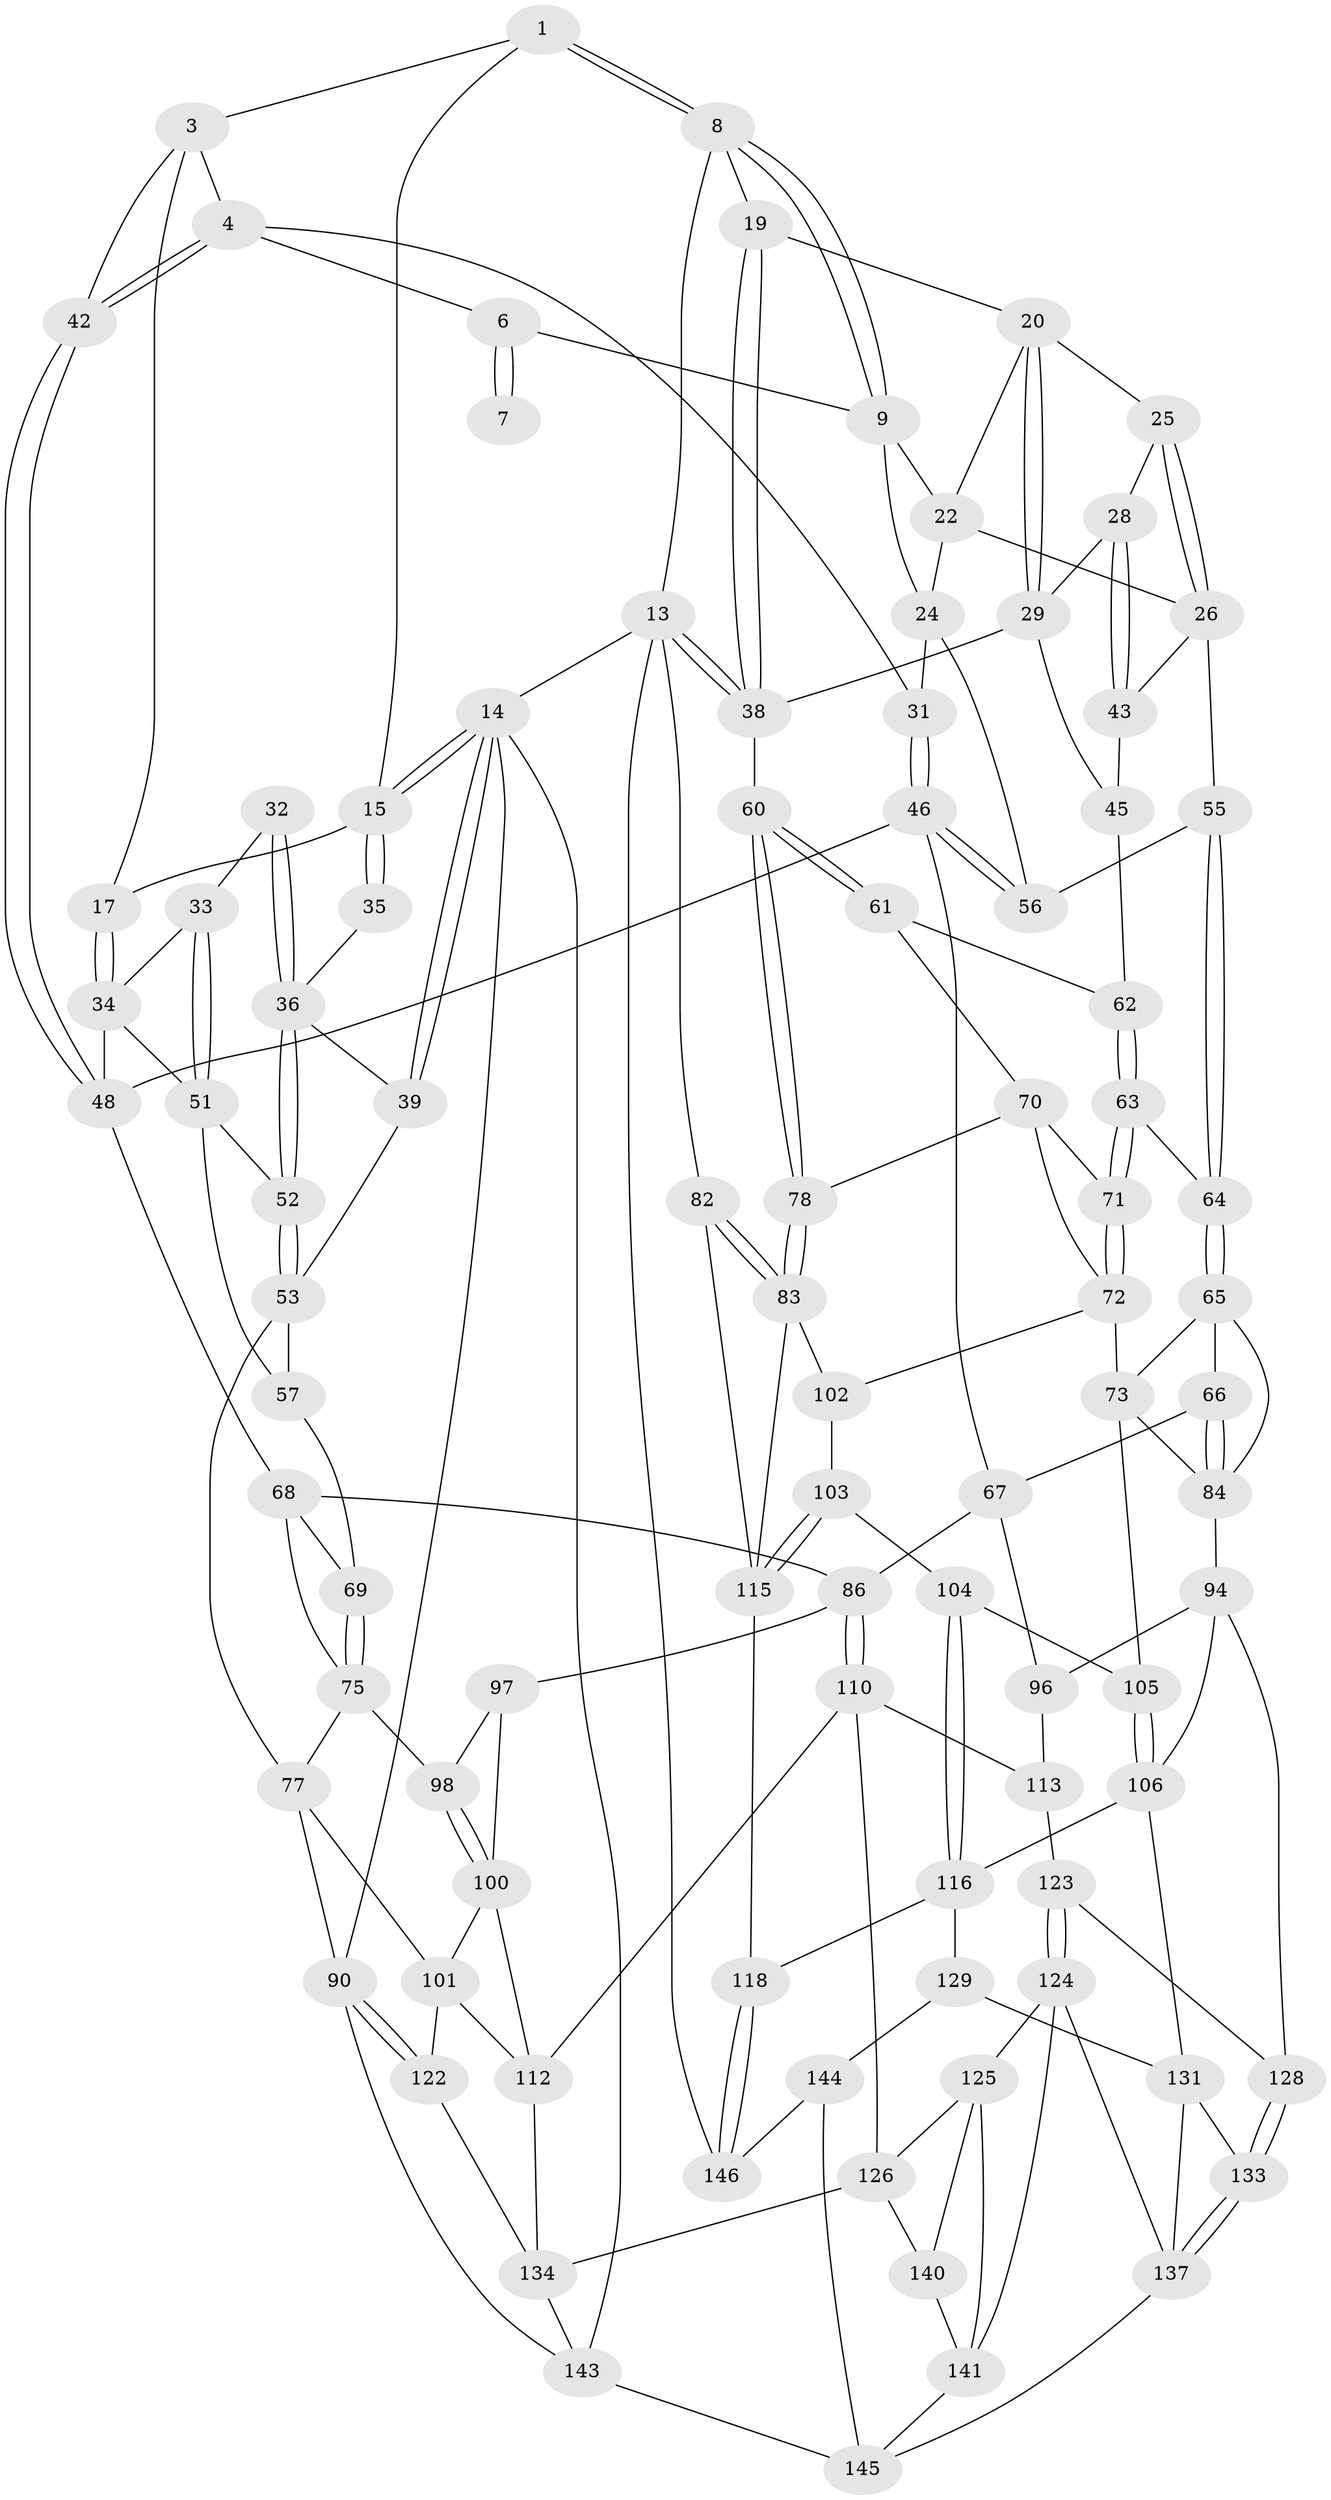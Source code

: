 // original degree distribution, {3: 0.02666666666666667, 4: 0.21333333333333335, 5: 0.5333333333333333, 6: 0.22666666666666666}
// Generated by graph-tools (version 1.1) at 2025/42/03/06/25 10:42:34]
// undirected, 94 vertices, 205 edges
graph export_dot {
graph [start="1"]
  node [color=gray90,style=filled];
  1 [pos="+0.5659136550286504+0",super="+2"];
  3 [pos="+0.4193891537376535+0",super="+18"];
  4 [pos="+0.5130086768275323+0.09472277025545137",super="+5"];
  6 [pos="+0.555179030091066+0.09277424632768765",super="+11"];
  7 [pos="+0.5655965497836756+0"];
  8 [pos="+0.7682586609737851+0",super="+12"];
  9 [pos="+0.7642707537665746+0",super="+10"];
  13 [pos="+1+0",super="+81"];
  14 [pos="+0+0",super="+92"];
  15 [pos="+0+0",super="+16"];
  17 [pos="+0.21201136603463022+0.08325000918368132"];
  19 [pos="+0.9454033077053853+0.08600592013680647"];
  20 [pos="+0.9294731581808894+0.096858489294248",super="+21"];
  22 [pos="+0.795520389955057+0",super="+23"];
  24 [pos="+0.6937977043676464+0.09666111078623545",super="+30"];
  25 [pos="+0.827597585099441+0.09157224365225193"];
  26 [pos="+0.7964020406605924+0.19311084913738852",super="+27"];
  28 [pos="+0.9133509943287357+0.11703096618810724"];
  29 [pos="+0.9225191409801808+0.11036919593271656",super="+41"];
  31 [pos="+0.5518015776344473+0.10110148581137991"];
  32 [pos="+0.07370099962437256+0.10300942089414297"];
  33 [pos="+0.17458883220638663+0.13366258600296488"];
  34 [pos="+0.1974860156761494+0.12907020412544928",super="+50"];
  35 [pos="+0.06993436049043544+0.0997589172392847"];
  36 [pos="+0.06609312448954942+0.18108725603776665",super="+37"];
  38 [pos="+1+0.10017449004177",super="+40"];
  39 [pos="+0+0.09624819524453994"];
  42 [pos="+0.4050927183938906+0.13965451665073175"];
  43 [pos="+0.8784272923746964+0.17541128408529505",super="+44"];
  45 [pos="+0.9465314192303166+0.2078862600132869",super="+59"];
  46 [pos="+0.48880973236630865+0.3019127753961908",super="+47"];
  48 [pos="+0.3865765354968101+0.35272504401421445",super="+49"];
  51 [pos="+0.08550028259847238+0.192574710747163",super="+54"];
  52 [pos="+0.06752880294393923+0.18730970065468655"];
  53 [pos="+0+0.2907919947416619",super="+58"];
  55 [pos="+0.7147107922023189+0.28908805778111313"];
  56 [pos="+0.6296838403014183+0.25639622311778193"];
  57 [pos="+0.0026852089859492985+0.3564771629110879"];
  60 [pos="+1+0.32088445995182424"];
  61 [pos="+0.9517579113940724+0.3451596709678928"];
  62 [pos="+0.9070959859950319+0.29732840997603394"];
  63 [pos="+0.7354701985069724+0.33750313969191453"];
  64 [pos="+0.7343262513796887+0.33701187523587106"];
  65 [pos="+0.7054272694008403+0.3848451461440172",super="+74"];
  66 [pos="+0.5062430668475163+0.444593914871273"];
  67 [pos="+0.4248709548773546+0.3962998165260024",super="+85"];
  68 [pos="+0.32371497240144387+0.38929671949297984",super="+88"];
  69 [pos="+0.040185757016345136+0.37342159392160523"];
  70 [pos="+0.8823259961353341+0.43582634452529945",super="+79"];
  71 [pos="+0.8547418646414338+0.4401162983446208"];
  72 [pos="+0.783527686733195+0.551914863990713",super="+80"];
  73 [pos="+0.7556836287347378+0.5637615522463673",super="+99"];
  75 [pos="+0.17620296058696214+0.49667996995054786",super="+76"];
  77 [pos="+0+0.4833951427615847",super="+89"];
  78 [pos="+1+0.4913947397778336"];
  82 [pos="+1+0.9323188824872857"];
  83 [pos="+1+0.7356987226554167",super="+108"];
  84 [pos="+0.5723883541344855+0.5199436945600674",super="+93"];
  86 [pos="+0.3259929018440215+0.6427707286544617",super="+87"];
  90 [pos="+0+0.8272034336029332",super="+91"];
  94 [pos="+0.562208096328208+0.6962690141113542",super="+95"];
  96 [pos="+0.5026603038224108+0.6963152884274638"];
  97 [pos="+0.2116636732477656+0.6413977672044503"];
  98 [pos="+0.12772979438089044+0.5780731827995013"];
  100 [pos="+0.0931083757295351+0.6605655570828333",super="+109"];
  101 [pos="+0.08210396612747937+0.6690195042256488",super="+121"];
  102 [pos="+0.9217824604821542+0.6295360144245733"];
  103 [pos="+0.874407327041469+0.6773644212050753"];
  104 [pos="+0.8070283352324468+0.6780710604615251"];
  105 [pos="+0.7563513047707932+0.5774325041830799"];
  106 [pos="+0.7042569114607767+0.7168144395681967",super="+107"];
  110 [pos="+0.3294954681596155+0.7142157357809185",super="+111"];
  112 [pos="+0.22854413282250483+0.7491813493352635",super="+120"];
  113 [pos="+0.48426402840708066+0.7024178635411803",super="+114"];
  115 [pos="+0.8842089801084733+0.7725426162894645",super="+117"];
  116 [pos="+0.7720840844414073+0.7537097877450585",super="+119"];
  118 [pos="+0.8147912415476259+0.8442255168510161"];
  122 [pos="+0.04924193947083421+0.7836127585988654"];
  123 [pos="+0.4011351634450427+0.8238765033195945",super="+127"];
  124 [pos="+0.39048819490136466+0.8516117216598671",super="+138"];
  125 [pos="+0.32236548002456966+0.8456764241194497",super="+139"];
  126 [pos="+0.2971197395089751+0.8282833246223463",super="+135"];
  128 [pos="+0.49474755365740947+0.8028758708918882"];
  129 [pos="+0.8012270555874366+0.848653091827263",super="+130"];
  131 [pos="+0.6546289057862665+0.850457550210036",super="+132"];
  133 [pos="+0.49044948224597507+0.904715015853811"];
  134 [pos="+0.13619736854850437+0.8717804511054237",super="+136"];
  137 [pos="+0.4742310312354801+0.9388248503911641",super="+142"];
  140 [pos="+0.24474028151472593+0.9598780058043583"];
  141 [pos="+0.35502999901795856+0.9438243382025338",super="+148"];
  143 [pos="+0.12841095586673007+0.8973228901219409",super="+150"];
  144 [pos="+0.6315285710286713+1",super="+147"];
  145 [pos="+0.547040167241367+1",super="+149"];
  146 [pos="+1+1"];
  1 -- 8;
  1 -- 8;
  1 -- 3;
  1 -- 15;
  3 -- 4;
  3 -- 17;
  3 -- 42;
  4 -- 42;
  4 -- 42;
  4 -- 6;
  4 -- 31;
  6 -- 7 [weight=2];
  6 -- 7;
  6 -- 9;
  8 -- 9;
  8 -- 9;
  8 -- 19;
  8 -- 13;
  9 -- 22;
  9 -- 24;
  13 -- 14 [weight=2];
  13 -- 38;
  13 -- 38;
  13 -- 82;
  13 -- 146;
  14 -- 15;
  14 -- 15;
  14 -- 39;
  14 -- 39;
  14 -- 143;
  14 -- 90;
  15 -- 35;
  15 -- 35;
  15 -- 17;
  17 -- 34;
  17 -- 34;
  19 -- 20;
  19 -- 38;
  19 -- 38;
  20 -- 29;
  20 -- 29;
  20 -- 25;
  20 -- 22;
  22 -- 24;
  22 -- 26;
  24 -- 56;
  24 -- 31;
  25 -- 26;
  25 -- 26;
  25 -- 28;
  26 -- 55;
  26 -- 43;
  28 -- 29;
  28 -- 43;
  28 -- 43;
  29 -- 45;
  29 -- 38;
  31 -- 46;
  31 -- 46;
  32 -- 33;
  32 -- 36;
  32 -- 36;
  33 -- 34;
  33 -- 51;
  33 -- 51;
  34 -- 48;
  34 -- 51;
  35 -- 36;
  36 -- 52;
  36 -- 52;
  36 -- 39;
  38 -- 60;
  39 -- 53;
  42 -- 48;
  42 -- 48;
  43 -- 45 [weight=2];
  45 -- 62;
  46 -- 56;
  46 -- 56;
  46 -- 48;
  46 -- 67;
  48 -- 68;
  51 -- 52;
  51 -- 57;
  52 -- 53;
  52 -- 53;
  53 -- 57;
  53 -- 77;
  55 -- 56;
  55 -- 64;
  55 -- 64;
  57 -- 69;
  60 -- 61;
  60 -- 61;
  60 -- 78;
  60 -- 78;
  61 -- 62;
  61 -- 70;
  62 -- 63;
  62 -- 63;
  63 -- 64;
  63 -- 71;
  63 -- 71;
  64 -- 65;
  64 -- 65;
  65 -- 66;
  65 -- 73;
  65 -- 84;
  66 -- 67;
  66 -- 84;
  66 -- 84;
  67 -- 96;
  67 -- 86;
  68 -- 69;
  68 -- 75;
  68 -- 86;
  69 -- 75;
  69 -- 75;
  70 -- 71;
  70 -- 72;
  70 -- 78;
  71 -- 72;
  71 -- 72;
  72 -- 73;
  72 -- 102;
  73 -- 84;
  73 -- 105;
  75 -- 98;
  75 -- 77;
  77 -- 90;
  77 -- 101;
  78 -- 83;
  78 -- 83;
  82 -- 83;
  82 -- 83;
  82 -- 115;
  83 -- 115;
  83 -- 102;
  84 -- 94;
  86 -- 110;
  86 -- 110;
  86 -- 97;
  90 -- 122;
  90 -- 122;
  90 -- 143;
  94 -- 96;
  94 -- 128;
  94 -- 106;
  96 -- 113;
  97 -- 98;
  97 -- 100;
  98 -- 100;
  98 -- 100;
  100 -- 101;
  100 -- 112;
  101 -- 112;
  101 -- 122;
  102 -- 103;
  103 -- 104;
  103 -- 115;
  103 -- 115;
  104 -- 105;
  104 -- 116;
  104 -- 116;
  105 -- 106;
  105 -- 106;
  106 -- 116;
  106 -- 131;
  110 -- 113;
  110 -- 112;
  110 -- 126;
  112 -- 134;
  113 -- 123 [weight=2];
  115 -- 118;
  116 -- 129;
  116 -- 118;
  118 -- 146;
  118 -- 146;
  122 -- 134;
  123 -- 124;
  123 -- 124;
  123 -- 128;
  124 -- 125;
  124 -- 137;
  124 -- 141;
  125 -- 126;
  125 -- 140;
  125 -- 141;
  126 -- 134;
  126 -- 140;
  128 -- 133;
  128 -- 133;
  129 -- 144 [weight=2];
  129 -- 131;
  131 -- 137;
  131 -- 133;
  133 -- 137;
  133 -- 137;
  134 -- 143;
  137 -- 145;
  140 -- 141;
  141 -- 145;
  143 -- 145;
  144 -- 145;
  144 -- 146;
}
